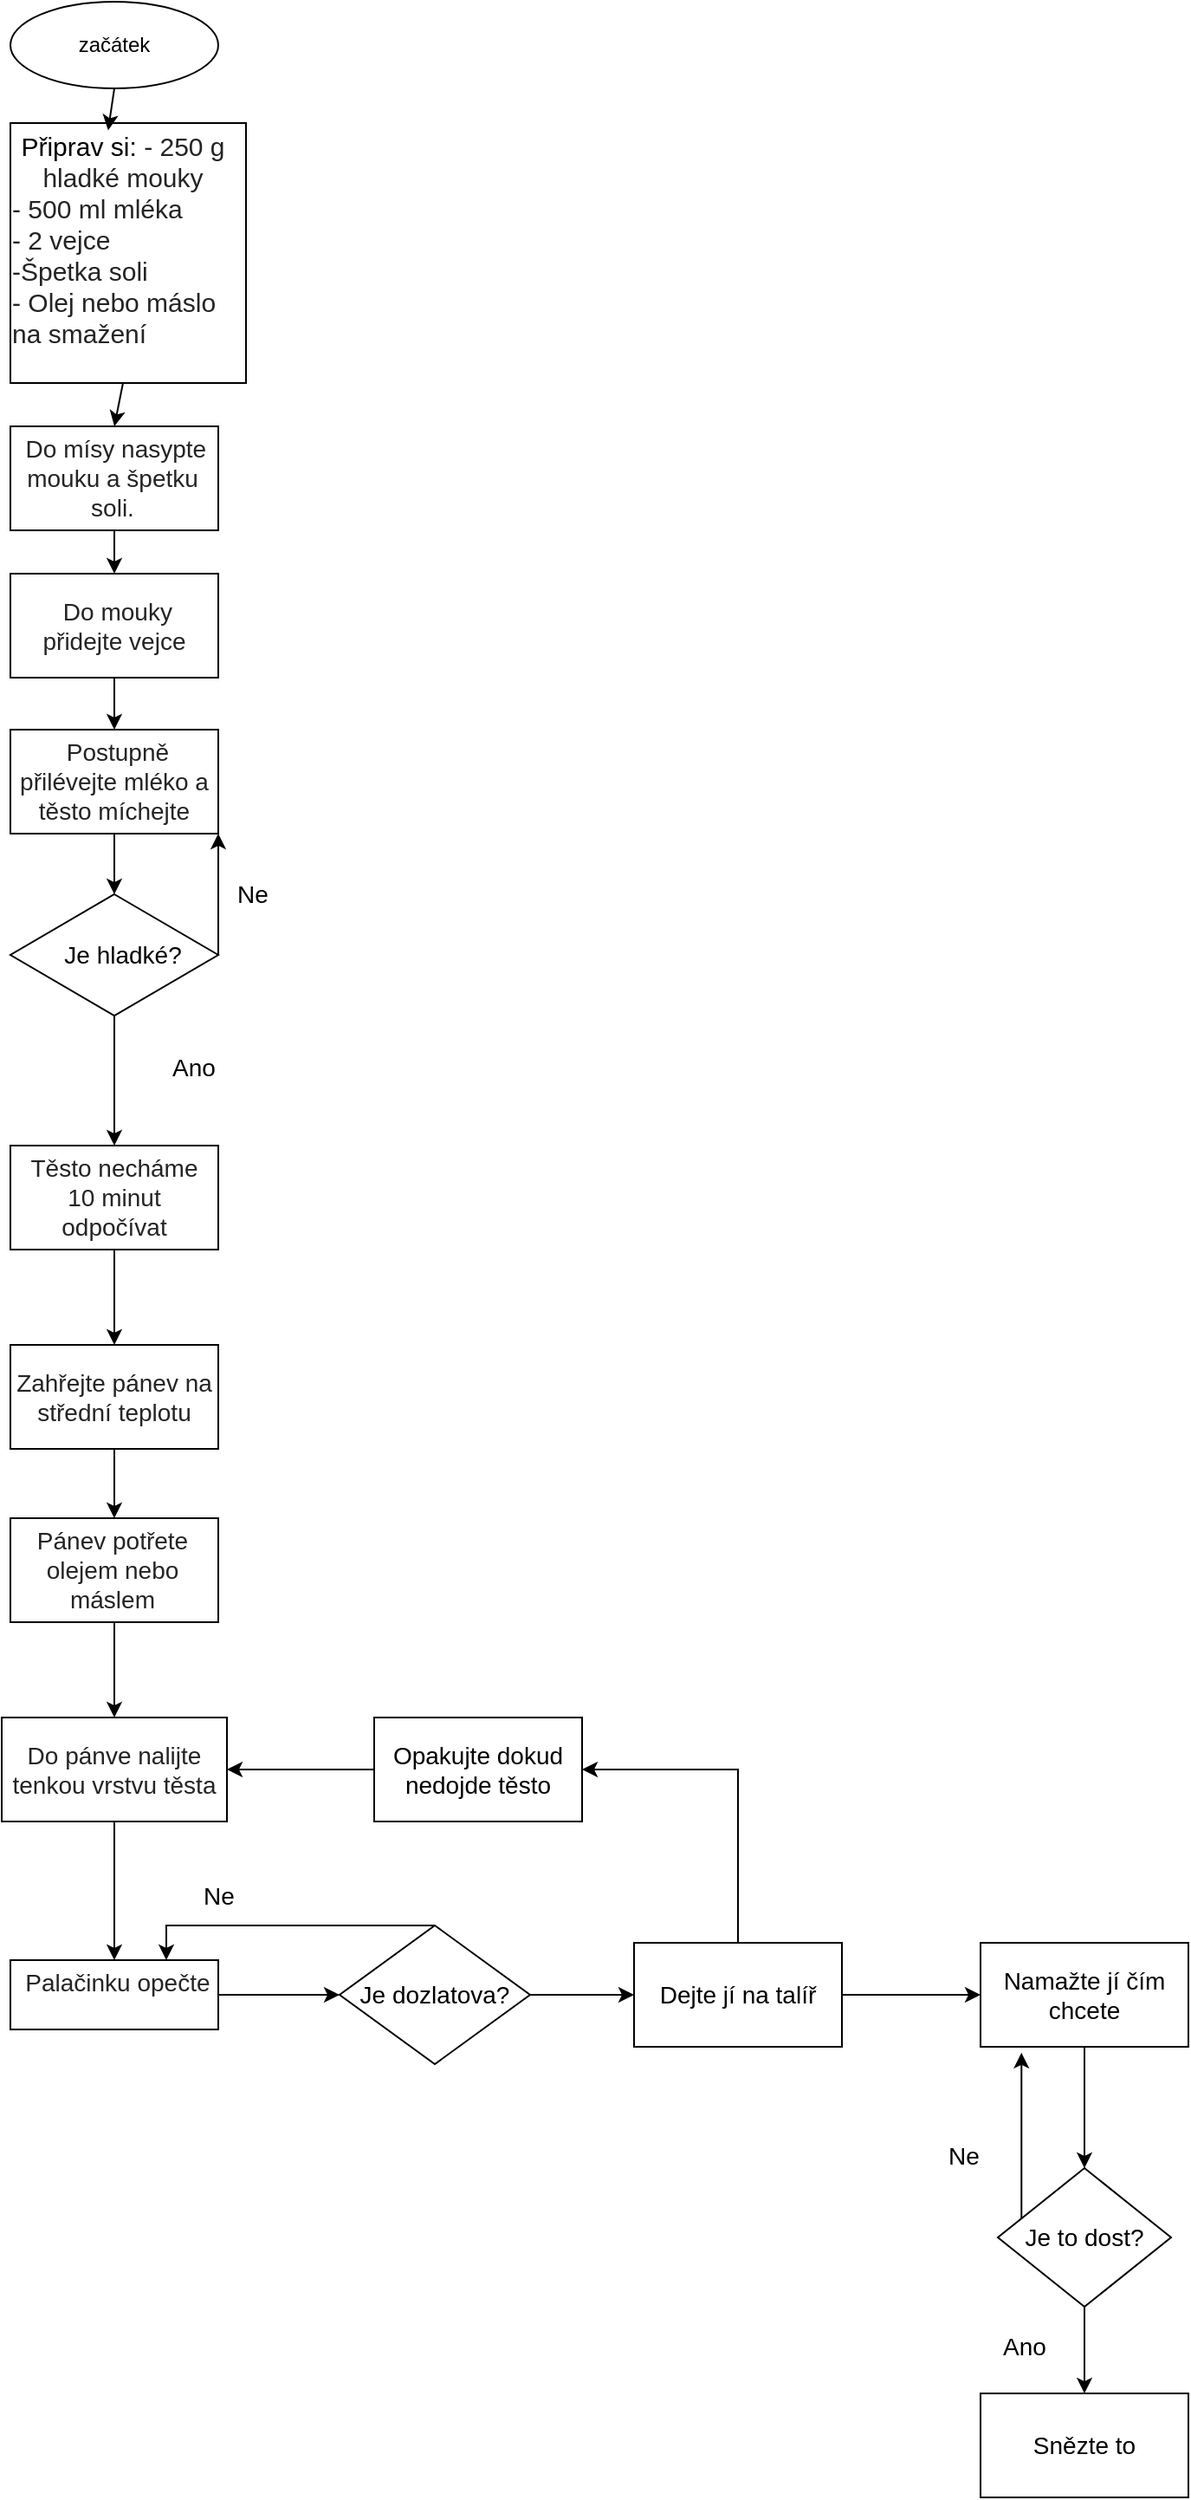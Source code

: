 <mxfile version="26.2.14">
  <diagram name="Stránka-1" id="k4lvN3uInNxLrgnKaVkX">
    <mxGraphModel dx="1042" dy="562" grid="1" gridSize="10" guides="1" tooltips="1" connect="1" arrows="1" fold="1" page="1" pageScale="1" pageWidth="827" pageHeight="1169" math="0" shadow="0">
      <root>
        <mxCell id="0" />
        <mxCell id="1" parent="0" />
        <mxCell id="n_Ihtd5cOjVZIA6dasW7-1" value="" style="ellipse;whiteSpace=wrap;html=1;" parent="1" vertex="1">
          <mxGeometry x="20" y="20" width="120" height="50" as="geometry" />
        </mxCell>
        <mxCell id="n_Ihtd5cOjVZIA6dasW7-2" value="začátek" style="text;html=1;align=center;verticalAlign=middle;whiteSpace=wrap;rounded=0;" parent="1" vertex="1">
          <mxGeometry x="50" y="30" width="60" height="30" as="geometry" />
        </mxCell>
        <mxCell id="n_Ihtd5cOjVZIA6dasW7-3" value="" style="rounded=0;whiteSpace=wrap;html=1;" parent="1" vertex="1">
          <mxGeometry x="20" y="90" width="136" height="150" as="geometry" />
        </mxCell>
        <mxCell id="n_Ihtd5cOjVZIA6dasW7-4" value="&lt;font style=&quot;font-size: 15px;&quot; face=&quot;Helvetica&quot;&gt;Připrav si:&amp;nbsp;&lt;span style=&quot;background-color: rgb(255, 255, 255); color: rgb(37, 36, 36); text-align: left;&quot;&gt;- 250 g hladké mouky&lt;/span&gt;&lt;/font&gt;&lt;p style=&quot;box-sizing: border-box; margin: 0px; color: rgb(37, 36, 36); text-align: left; background-color: rgb(255, 255, 255); border-radius: 0px !important;&quot;&gt;&lt;font style=&quot;font-size: 15px;&quot; face=&quot;Helvetica&quot;&gt;- 500 ml mléka&lt;br style=&quot;box-sizing: border-box; border-radius: 0px !important;&quot;&gt;- 2 vejce&lt;br style=&quot;box-sizing: border-box; border-radius: 0px !important;&quot;&gt;-Špetka soli&lt;br style=&quot;box-sizing: border-box; border-radius: 0px !important;&quot;&gt;- Olej nebo máslo na smažení&amp;nbsp;&amp;nbsp;&lt;/font&gt;&lt;/p&gt;&lt;div&gt;&lt;br&gt;&lt;/div&gt;" style="text;html=1;align=center;verticalAlign=middle;whiteSpace=wrap;rounded=0;" parent="1" vertex="1">
          <mxGeometry x="20" y="90" width="130" height="150" as="geometry" />
        </mxCell>
        <mxCell id="n_Ihtd5cOjVZIA6dasW7-5" value="" style="endArrow=classic;html=1;rounded=0;exitX=0.5;exitY=1;exitDx=0;exitDy=0;entryX=0.434;entryY=0.028;entryDx=0;entryDy=0;entryPerimeter=0;" parent="1" source="n_Ihtd5cOjVZIA6dasW7-1" target="n_Ihtd5cOjVZIA6dasW7-4" edge="1">
          <mxGeometry width="50" height="50" relative="1" as="geometry">
            <mxPoint x="390" y="310" as="sourcePoint" />
            <mxPoint x="440" y="260" as="targetPoint" />
          </mxGeometry>
        </mxCell>
        <mxCell id="A8Wuab01_Kk9eNG9Iye0-1" value="" style="rounded=0;whiteSpace=wrap;html=1;" vertex="1" parent="1">
          <mxGeometry x="20" y="265" width="120" height="60" as="geometry" />
        </mxCell>
        <mxCell id="A8Wuab01_Kk9eNG9Iye0-2" value="&lt;span style=&quot;color: rgb(37, 36, 36); font-size: 14px; text-align: left; background-color: rgb(255, 255, 255);&quot;&gt;&amp;nbsp;Do mísy nasypte mouku a špetku soli.&lt;/span&gt;" style="text;html=1;align=center;verticalAlign=middle;whiteSpace=wrap;rounded=0;fontFamily=Helvetica;" vertex="1" parent="1">
          <mxGeometry x="19" y="280" width="120" height="30" as="geometry" />
        </mxCell>
        <mxCell id="A8Wuab01_Kk9eNG9Iye0-3" value="" style="endArrow=classic;html=1;rounded=0;exitX=0.5;exitY=1;exitDx=0;exitDy=0;entryX=0.5;entryY=0;entryDx=0;entryDy=0;" edge="1" parent="1" source="n_Ihtd5cOjVZIA6dasW7-4" target="A8Wuab01_Kk9eNG9Iye0-1">
          <mxGeometry width="50" height="50" relative="1" as="geometry">
            <mxPoint x="70" y="280" as="sourcePoint" />
            <mxPoint x="120" y="230" as="targetPoint" />
          </mxGeometry>
        </mxCell>
        <mxCell id="A8Wuab01_Kk9eNG9Iye0-5" value="" style="rounded=0;whiteSpace=wrap;html=1;" vertex="1" parent="1">
          <mxGeometry x="20" y="350" width="120" height="60" as="geometry" />
        </mxCell>
        <mxCell id="A8Wuab01_Kk9eNG9Iye0-6" value="&lt;span style=&quot;color: rgb(37, 36, 36); font-size: 14px; text-align: left; background-color: rgb(255, 255, 255);&quot;&gt;&amp;nbsp;Do mouky přidejte vejce&lt;/span&gt;" style="text;html=1;align=center;verticalAlign=middle;whiteSpace=wrap;rounded=0;fontFamily=Helvetica;" vertex="1" parent="1">
          <mxGeometry x="34" y="365" width="92" height="30" as="geometry" />
        </mxCell>
        <mxCell id="A8Wuab01_Kk9eNG9Iye0-7" value="" style="endArrow=classic;html=1;rounded=0;exitX=0.5;exitY=1;exitDx=0;exitDy=0;entryX=0.5;entryY=0;entryDx=0;entryDy=0;" edge="1" parent="1" source="A8Wuab01_Kk9eNG9Iye0-1" target="A8Wuab01_Kk9eNG9Iye0-5">
          <mxGeometry width="50" height="50" relative="1" as="geometry">
            <mxPoint x="230" y="310" as="sourcePoint" />
            <mxPoint x="280" y="260" as="targetPoint" />
          </mxGeometry>
        </mxCell>
        <mxCell id="A8Wuab01_Kk9eNG9Iye0-8" value="" style="rounded=0;whiteSpace=wrap;html=1;" vertex="1" parent="1">
          <mxGeometry x="20" y="440" width="120" height="60" as="geometry" />
        </mxCell>
        <mxCell id="A8Wuab01_Kk9eNG9Iye0-10" value="&lt;span style=&quot;color: rgb(37, 36, 36); font-size: 14px; text-align: left; background-color: rgb(255, 255, 255);&quot;&gt;&amp;nbsp;Postupně přilévejte mléko a těsto míchejte&lt;/span&gt;" style="text;html=1;align=center;verticalAlign=middle;whiteSpace=wrap;rounded=0;fontFamily=Helvetica;" vertex="1" parent="1">
          <mxGeometry x="20" y="455" width="120" height="30" as="geometry" />
        </mxCell>
        <mxCell id="A8Wuab01_Kk9eNG9Iye0-11" value="" style="rhombus;whiteSpace=wrap;html=1;" vertex="1" parent="1">
          <mxGeometry x="20" y="535" width="120" height="70" as="geometry" />
        </mxCell>
        <mxCell id="A8Wuab01_Kk9eNG9Iye0-12" value="Je hladké?" style="text;html=1;align=center;verticalAlign=middle;whiteSpace=wrap;rounded=0;fontSize=14;" vertex="1" parent="1">
          <mxGeometry x="50" y="555" width="70" height="30" as="geometry" />
        </mxCell>
        <mxCell id="A8Wuab01_Kk9eNG9Iye0-13" value="" style="endArrow=classic;html=1;rounded=0;exitX=0.5;exitY=1;exitDx=0;exitDy=0;entryX=0.5;entryY=0;entryDx=0;entryDy=0;" edge="1" parent="1" source="A8Wuab01_Kk9eNG9Iye0-8" target="A8Wuab01_Kk9eNG9Iye0-11">
          <mxGeometry width="50" height="50" relative="1" as="geometry">
            <mxPoint x="230" y="420" as="sourcePoint" />
            <mxPoint x="80" y="510" as="targetPoint" />
          </mxGeometry>
        </mxCell>
        <mxCell id="A8Wuab01_Kk9eNG9Iye0-14" value="" style="endArrow=classic;html=1;rounded=0;exitX=0.5;exitY=1;exitDx=0;exitDy=0;entryX=0.5;entryY=0;entryDx=0;entryDy=0;" edge="1" parent="1" source="A8Wuab01_Kk9eNG9Iye0-5" target="A8Wuab01_Kk9eNG9Iye0-8">
          <mxGeometry width="50" height="50" relative="1" as="geometry">
            <mxPoint x="230" y="420" as="sourcePoint" />
            <mxPoint x="280" y="370" as="targetPoint" />
          </mxGeometry>
        </mxCell>
        <mxCell id="A8Wuab01_Kk9eNG9Iye0-16" value="" style="endArrow=classic;html=1;rounded=0;exitX=1;exitY=0.5;exitDx=0;exitDy=0;entryX=1;entryY=1;entryDx=0;entryDy=0;" edge="1" parent="1" source="A8Wuab01_Kk9eNG9Iye0-11" target="A8Wuab01_Kk9eNG9Iye0-8">
          <mxGeometry width="50" height="50" relative="1" as="geometry">
            <mxPoint x="140" y="570" as="sourcePoint" />
            <mxPoint x="180" y="530" as="targetPoint" />
          </mxGeometry>
        </mxCell>
        <mxCell id="A8Wuab01_Kk9eNG9Iye0-17" value="&lt;font&gt;Ne&lt;/font&gt;" style="text;html=1;align=center;verticalAlign=middle;whiteSpace=wrap;rounded=0;fontSize=14;" vertex="1" parent="1">
          <mxGeometry x="130" y="520" width="60" height="30" as="geometry" />
        </mxCell>
        <mxCell id="A8Wuab01_Kk9eNG9Iye0-18" value="" style="rounded=0;whiteSpace=wrap;html=1;" vertex="1" parent="1">
          <mxGeometry x="20" y="680" width="120" height="60" as="geometry" />
        </mxCell>
        <mxCell id="A8Wuab01_Kk9eNG9Iye0-19" value="&lt;span style=&quot;color: rgb(37, 36, 36); text-align: left; background-color: rgb(255, 255, 255);&quot;&gt;Těsto necháme 10 minut odpočívat&lt;/span&gt;" style="text;html=1;align=center;verticalAlign=middle;whiteSpace=wrap;rounded=0;fontSize=14;fontFamily=Helvetica;" vertex="1" parent="1">
          <mxGeometry x="30" y="695" width="100" height="30" as="geometry" />
        </mxCell>
        <mxCell id="A8Wuab01_Kk9eNG9Iye0-20" value="" style="endArrow=classic;html=1;rounded=0;exitX=0.5;exitY=1;exitDx=0;exitDy=0;entryX=0.5;entryY=0;entryDx=0;entryDy=0;" edge="1" parent="1" source="A8Wuab01_Kk9eNG9Iye0-11" target="A8Wuab01_Kk9eNG9Iye0-18">
          <mxGeometry width="50" height="50" relative="1" as="geometry">
            <mxPoint x="70" y="660" as="sourcePoint" />
            <mxPoint x="120" y="610" as="targetPoint" />
          </mxGeometry>
        </mxCell>
        <mxCell id="A8Wuab01_Kk9eNG9Iye0-21" value="Ano" style="text;html=1;align=center;verticalAlign=middle;whiteSpace=wrap;rounded=0;fontSize=14;" vertex="1" parent="1">
          <mxGeometry x="96" y="620" width="60" height="30" as="geometry" />
        </mxCell>
        <mxCell id="A8Wuab01_Kk9eNG9Iye0-22" value="" style="rounded=0;whiteSpace=wrap;html=1;" vertex="1" parent="1">
          <mxGeometry x="20" y="795" width="120" height="60" as="geometry" />
        </mxCell>
        <mxCell id="A8Wuab01_Kk9eNG9Iye0-23" value="&lt;span style=&quot;color: rgb(37, 36, 36); font-size: 14px; text-align: left; background-color: rgb(255, 255, 255);&quot;&gt;Zahřejte pánev na střední teplotu&lt;/span&gt;" style="text;html=1;align=center;verticalAlign=middle;whiteSpace=wrap;rounded=0;fontFamily=Helvetica;" vertex="1" parent="1">
          <mxGeometry x="20" y="810" width="120" height="30" as="geometry" />
        </mxCell>
        <mxCell id="A8Wuab01_Kk9eNG9Iye0-24" value="" style="endArrow=classic;html=1;rounded=0;exitX=0.5;exitY=1;exitDx=0;exitDy=0;entryX=0.5;entryY=0;entryDx=0;entryDy=0;" edge="1" parent="1" source="A8Wuab01_Kk9eNG9Iye0-18" target="A8Wuab01_Kk9eNG9Iye0-22">
          <mxGeometry width="50" height="50" relative="1" as="geometry">
            <mxPoint x="200" y="830" as="sourcePoint" />
            <mxPoint x="250" y="780" as="targetPoint" />
          </mxGeometry>
        </mxCell>
        <mxCell id="A8Wuab01_Kk9eNG9Iye0-29" style="edgeStyle=orthogonalEdgeStyle;rounded=0;orthogonalLoop=1;jettySize=auto;html=1;entryX=0.5;entryY=0;entryDx=0;entryDy=0;" edge="1" parent="1" source="A8Wuab01_Kk9eNG9Iye0-25" target="A8Wuab01_Kk9eNG9Iye0-28">
          <mxGeometry relative="1" as="geometry" />
        </mxCell>
        <mxCell id="A8Wuab01_Kk9eNG9Iye0-25" value="" style="rounded=0;whiteSpace=wrap;html=1;" vertex="1" parent="1">
          <mxGeometry x="20" y="895" width="120" height="60" as="geometry" />
        </mxCell>
        <mxCell id="A8Wuab01_Kk9eNG9Iye0-26" value="&lt;span style=&quot;color: rgb(37, 36, 36); font-size: 14px; text-align: left; background-color: rgb(255, 255, 255);&quot;&gt;Pánev potřete olejem nebo máslem&lt;/span&gt;" style="text;html=1;align=center;verticalAlign=middle;whiteSpace=wrap;rounded=0;fontFamily=Helvetica;" vertex="1" parent="1">
          <mxGeometry x="34" y="910" width="90" height="30" as="geometry" />
        </mxCell>
        <mxCell id="A8Wuab01_Kk9eNG9Iye0-27" value="" style="endArrow=classic;html=1;rounded=0;exitX=0.5;exitY=1;exitDx=0;exitDy=0;entryX=0.5;entryY=0;entryDx=0;entryDy=0;" edge="1" parent="1" source="A8Wuab01_Kk9eNG9Iye0-22" target="A8Wuab01_Kk9eNG9Iye0-25">
          <mxGeometry width="50" height="50" relative="1" as="geometry">
            <mxPoint x="160" y="900" as="sourcePoint" />
            <mxPoint x="210" y="850" as="targetPoint" />
          </mxGeometry>
        </mxCell>
        <mxCell id="A8Wuab01_Kk9eNG9Iye0-33" value="" style="edgeStyle=orthogonalEdgeStyle;rounded=0;orthogonalLoop=1;jettySize=auto;html=1;" edge="1" parent="1" source="A8Wuab01_Kk9eNG9Iye0-28" target="A8Wuab01_Kk9eNG9Iye0-32">
          <mxGeometry relative="1" as="geometry" />
        </mxCell>
        <mxCell id="A8Wuab01_Kk9eNG9Iye0-28" value="&lt;span style=&quot;color: rgb(37, 36, 36); font-size: 14px; text-align: left; background-color: rgb(255, 255, 255);&quot;&gt;Do pánve nalijte tenkou vrstvu těsta&lt;/span&gt;" style="rounded=0;whiteSpace=wrap;html=1;fontFamily=Helvetica;" vertex="1" parent="1">
          <mxGeometry x="15" y="1010" width="130" height="60" as="geometry" />
        </mxCell>
        <mxCell id="A8Wuab01_Kk9eNG9Iye0-35" value="" style="edgeStyle=orthogonalEdgeStyle;rounded=0;orthogonalLoop=1;jettySize=auto;html=1;" edge="1" parent="1" source="A8Wuab01_Kk9eNG9Iye0-32" target="A8Wuab01_Kk9eNG9Iye0-34">
          <mxGeometry relative="1" as="geometry" />
        </mxCell>
        <mxCell id="A8Wuab01_Kk9eNG9Iye0-32" value="&#xa;&lt;span style=&quot;color: rgb(37, 36, 36); font-size: 14px; font-style: normal; font-variant-ligatures: normal; font-variant-caps: normal; font-weight: 400; letter-spacing: normal; orphans: 2; text-align: left; text-indent: 0px; text-transform: none; widows: 2; word-spacing: 0px; -webkit-text-stroke-width: 0px; white-space: normal; background-color: rgb(255, 255, 255); text-decoration-thickness: initial; text-decoration-style: initial; text-decoration-color: initial; float: none; display: inline !important;&quot;&gt;&lt;span&gt;&amp;nbsp;&lt;/span&gt;Palačinku opečte&lt;/span&gt;&#xa;&#xa;" style="whiteSpace=wrap;html=1;rounded=0;fontFamily=Helvetica;" vertex="1" parent="1">
          <mxGeometry x="20" y="1150" width="120" height="40" as="geometry" />
        </mxCell>
        <mxCell id="A8Wuab01_Kk9eNG9Iye0-36" style="edgeStyle=orthogonalEdgeStyle;rounded=0;orthogonalLoop=1;jettySize=auto;html=1;entryX=0.75;entryY=0;entryDx=0;entryDy=0;" edge="1" parent="1" source="A8Wuab01_Kk9eNG9Iye0-34" target="A8Wuab01_Kk9eNG9Iye0-32">
          <mxGeometry relative="1" as="geometry">
            <Array as="points">
              <mxPoint x="110" y="1130" />
            </Array>
          </mxGeometry>
        </mxCell>
        <mxCell id="A8Wuab01_Kk9eNG9Iye0-40" value="" style="edgeStyle=orthogonalEdgeStyle;rounded=0;orthogonalLoop=1;jettySize=auto;html=1;" edge="1" parent="1" source="A8Wuab01_Kk9eNG9Iye0-34" target="A8Wuab01_Kk9eNG9Iye0-39">
          <mxGeometry relative="1" as="geometry" />
        </mxCell>
        <mxCell id="A8Wuab01_Kk9eNG9Iye0-34" value="Je dozlatova?" style="rhombus;whiteSpace=wrap;html=1;rounded=0;fontSize=14;" vertex="1" parent="1">
          <mxGeometry x="210" y="1130" width="110" height="80" as="geometry" />
        </mxCell>
        <mxCell id="A8Wuab01_Kk9eNG9Iye0-37" value="Ne" style="text;html=1;align=center;verticalAlign=middle;resizable=0;points=[];autosize=1;strokeColor=none;fillColor=none;fontSize=14;" vertex="1" parent="1">
          <mxGeometry x="120" y="1098" width="40" height="30" as="geometry" />
        </mxCell>
        <mxCell id="A8Wuab01_Kk9eNG9Iye0-41" style="edgeStyle=orthogonalEdgeStyle;rounded=0;orthogonalLoop=1;jettySize=auto;html=1;entryX=1;entryY=0.5;entryDx=0;entryDy=0;" edge="1" parent="1" source="A8Wuab01_Kk9eNG9Iye0-42" target="A8Wuab01_Kk9eNG9Iye0-28">
          <mxGeometry relative="1" as="geometry">
            <Array as="points" />
          </mxGeometry>
        </mxCell>
        <mxCell id="A8Wuab01_Kk9eNG9Iye0-45" value="" style="edgeStyle=orthogonalEdgeStyle;rounded=0;orthogonalLoop=1;jettySize=auto;html=1;" edge="1" parent="1" source="A8Wuab01_Kk9eNG9Iye0-39" target="A8Wuab01_Kk9eNG9Iye0-44">
          <mxGeometry relative="1" as="geometry" />
        </mxCell>
        <mxCell id="A8Wuab01_Kk9eNG9Iye0-39" value="Dejte jí na talíř" style="whiteSpace=wrap;html=1;fontSize=14;rounded=0;" vertex="1" parent="1">
          <mxGeometry x="380" y="1140" width="120" height="60" as="geometry" />
        </mxCell>
        <mxCell id="A8Wuab01_Kk9eNG9Iye0-43" value="" style="edgeStyle=orthogonalEdgeStyle;rounded=0;orthogonalLoop=1;jettySize=auto;html=1;entryX=1;entryY=0.5;entryDx=0;entryDy=0;" edge="1" parent="1" source="A8Wuab01_Kk9eNG9Iye0-39" target="A8Wuab01_Kk9eNG9Iye0-42">
          <mxGeometry relative="1" as="geometry">
            <mxPoint x="440" y="1140" as="sourcePoint" />
            <mxPoint x="145" y="1040" as="targetPoint" />
            <Array as="points">
              <mxPoint x="440" y="1040" />
            </Array>
          </mxGeometry>
        </mxCell>
        <mxCell id="A8Wuab01_Kk9eNG9Iye0-42" value="Opakujte dokud nedojde těsto" style="rounded=0;whiteSpace=wrap;html=1;fontSize=14;" vertex="1" parent="1">
          <mxGeometry x="230" y="1010" width="120" height="60" as="geometry" />
        </mxCell>
        <mxCell id="A8Wuab01_Kk9eNG9Iye0-47" value="" style="edgeStyle=orthogonalEdgeStyle;rounded=0;orthogonalLoop=1;jettySize=auto;html=1;" edge="1" parent="1" source="A8Wuab01_Kk9eNG9Iye0-44" target="A8Wuab01_Kk9eNG9Iye0-46">
          <mxGeometry relative="1" as="geometry" />
        </mxCell>
        <mxCell id="A8Wuab01_Kk9eNG9Iye0-44" value="Namažte jí čím chcete" style="rounded=0;whiteSpace=wrap;html=1;fontSize=14;" vertex="1" parent="1">
          <mxGeometry x="580" y="1140" width="120" height="60" as="geometry" />
        </mxCell>
        <mxCell id="A8Wuab01_Kk9eNG9Iye0-51" style="edgeStyle=orthogonalEdgeStyle;rounded=0;orthogonalLoop=1;jettySize=auto;html=1;exitX=0.5;exitY=1;exitDx=0;exitDy=0;entryX=0.5;entryY=0;entryDx=0;entryDy=0;" edge="1" parent="1" source="A8Wuab01_Kk9eNG9Iye0-46" target="A8Wuab01_Kk9eNG9Iye0-50">
          <mxGeometry relative="1" as="geometry" />
        </mxCell>
        <mxCell id="A8Wuab01_Kk9eNG9Iye0-46" value="Je to dost?" style="rhombus;whiteSpace=wrap;html=1;fontSize=14;rounded=0;" vertex="1" parent="1">
          <mxGeometry x="590" y="1270" width="100" height="80" as="geometry" />
        </mxCell>
        <mxCell id="A8Wuab01_Kk9eNG9Iye0-48" style="edgeStyle=orthogonalEdgeStyle;rounded=0;orthogonalLoop=1;jettySize=auto;html=1;entryX=0.197;entryY=1.057;entryDx=0;entryDy=0;entryPerimeter=0;" edge="1" parent="1" source="A8Wuab01_Kk9eNG9Iye0-46" target="A8Wuab01_Kk9eNG9Iye0-44">
          <mxGeometry relative="1" as="geometry">
            <Array as="points">
              <mxPoint x="590" y="1310" />
              <mxPoint x="590" y="1310" />
            </Array>
          </mxGeometry>
        </mxCell>
        <mxCell id="A8Wuab01_Kk9eNG9Iye0-49" value="Ne" style="text;html=1;align=center;verticalAlign=middle;resizable=0;points=[];autosize=1;strokeColor=none;fillColor=none;fontSize=14;" vertex="1" parent="1">
          <mxGeometry x="550" y="1248" width="40" height="30" as="geometry" />
        </mxCell>
        <mxCell id="A8Wuab01_Kk9eNG9Iye0-50" value="Snězte to" style="rounded=0;whiteSpace=wrap;html=1;fontSize=14;" vertex="1" parent="1">
          <mxGeometry x="580" y="1400" width="120" height="60" as="geometry" />
        </mxCell>
        <mxCell id="A8Wuab01_Kk9eNG9Iye0-52" value="Ano" style="text;html=1;align=center;verticalAlign=middle;resizable=0;points=[];autosize=1;strokeColor=none;fillColor=none;fontSize=14;" vertex="1" parent="1">
          <mxGeometry x="580" y="1358" width="50" height="30" as="geometry" />
        </mxCell>
      </root>
    </mxGraphModel>
  </diagram>
</mxfile>
